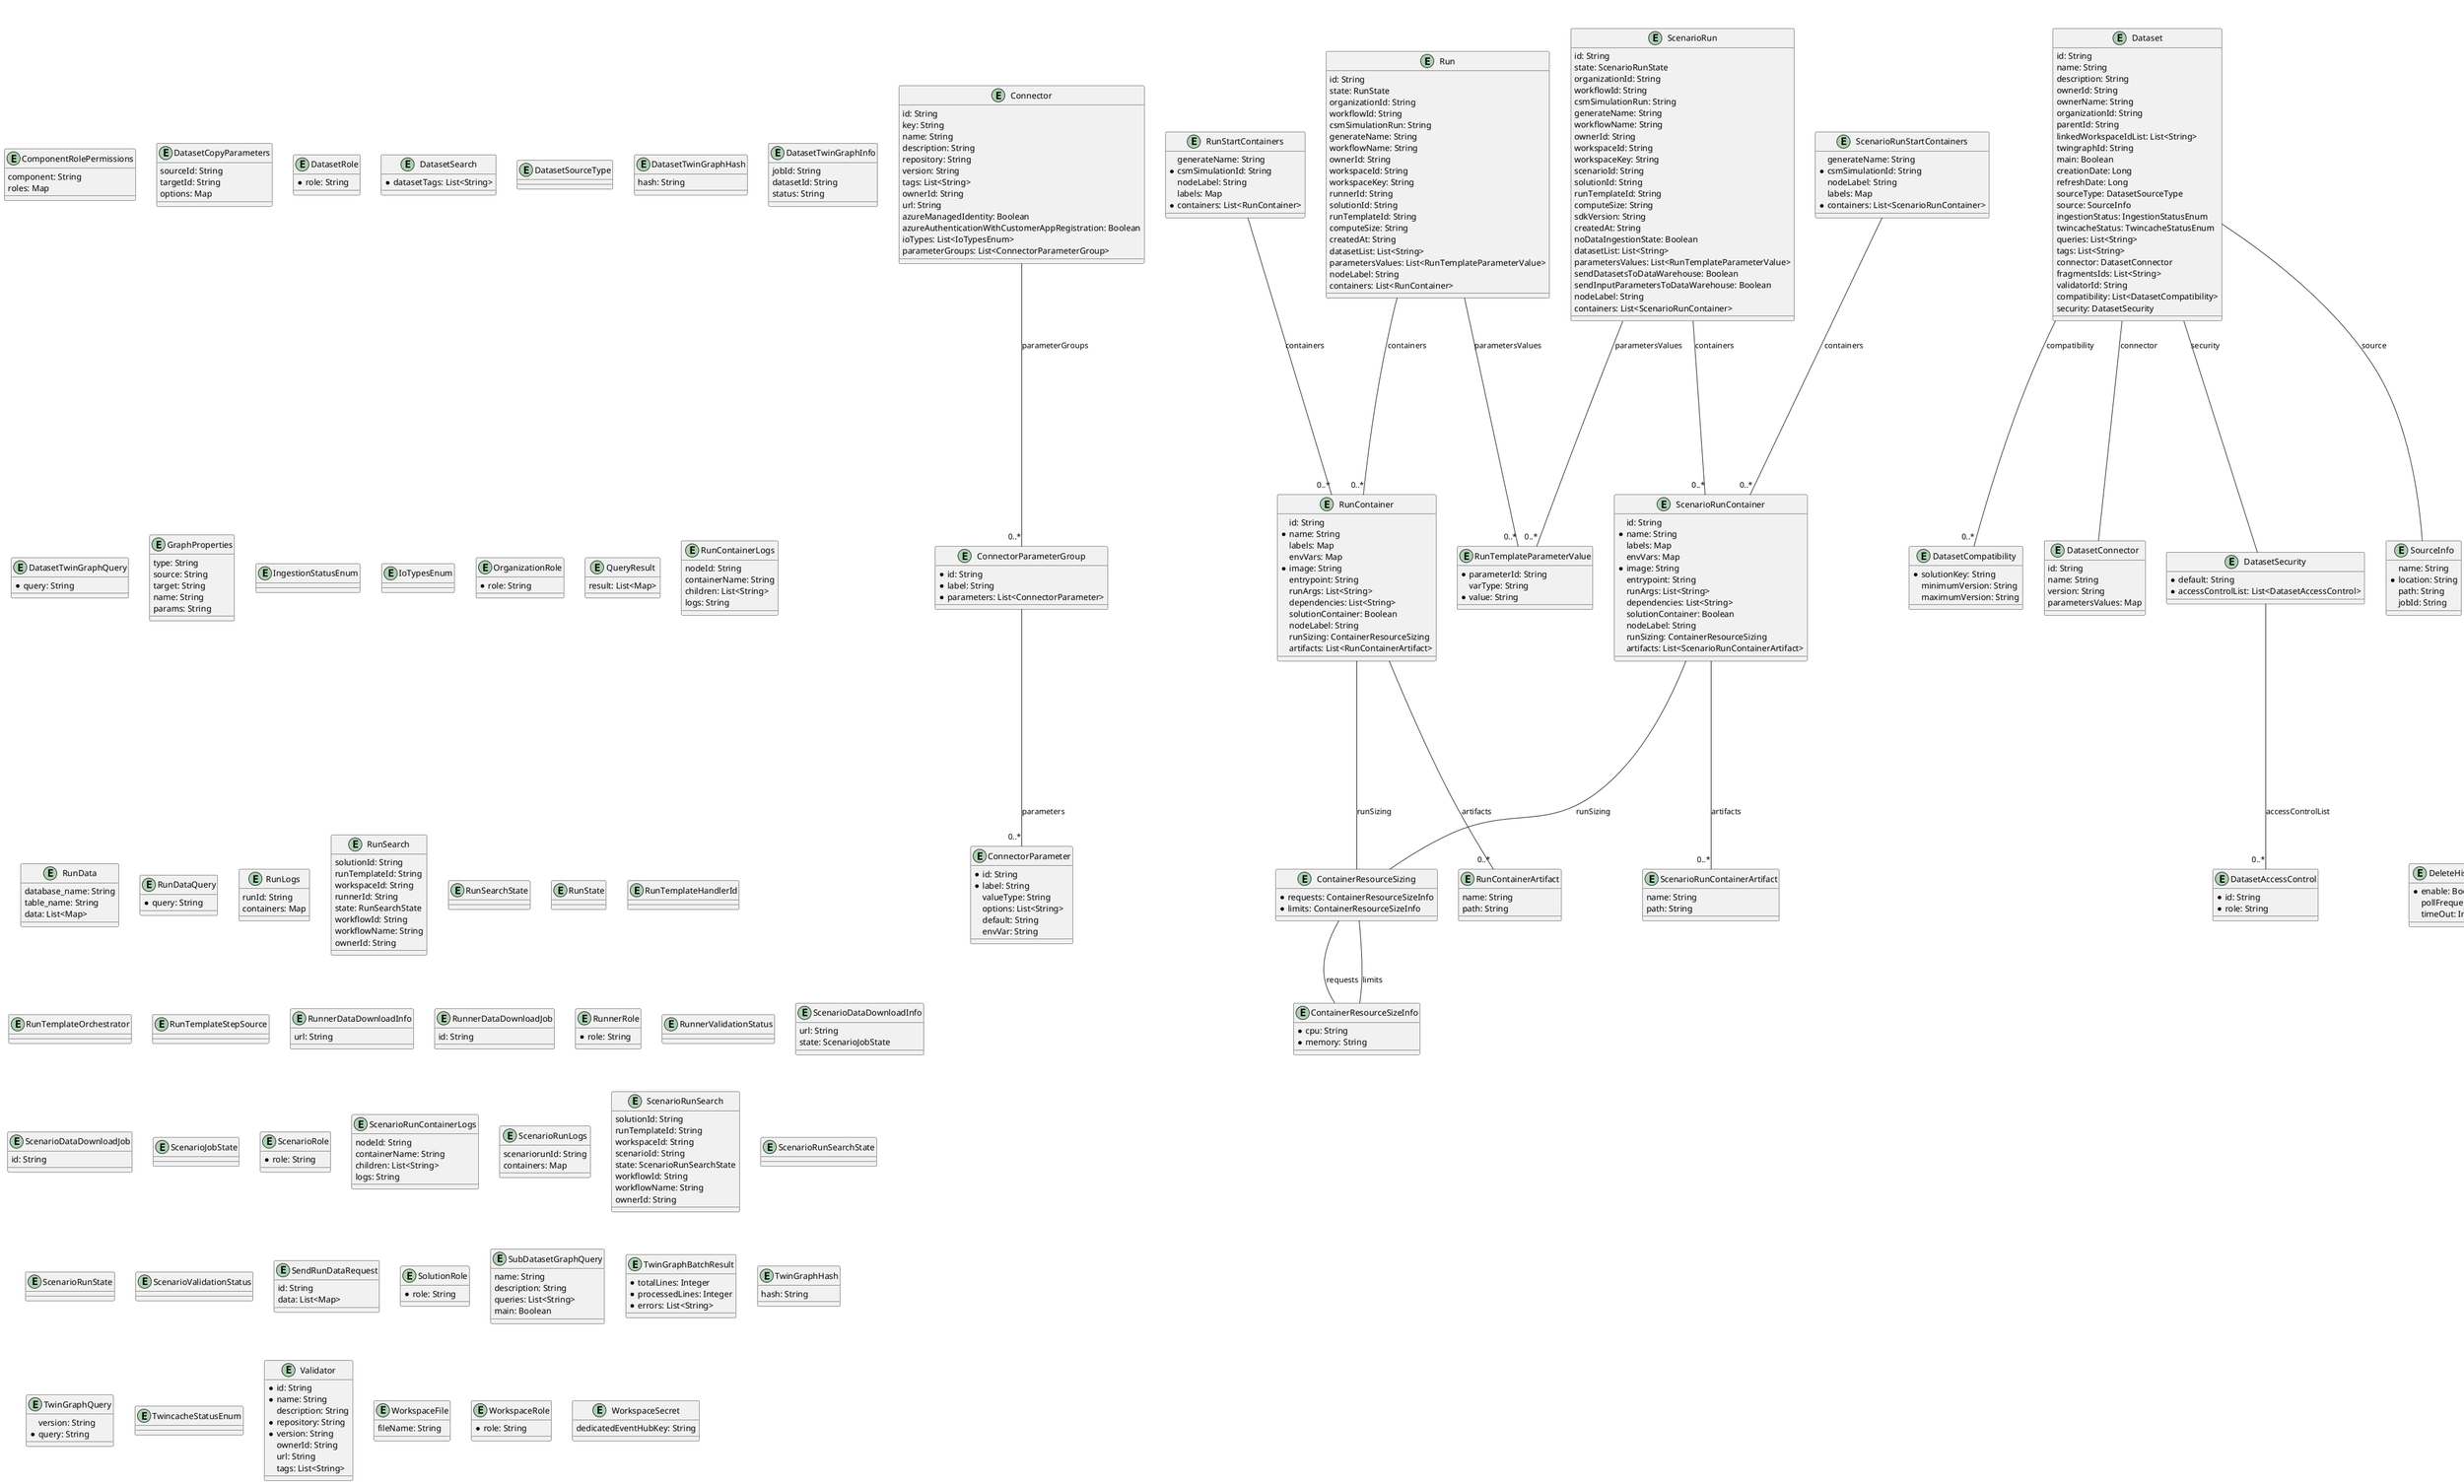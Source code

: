 @startuml

title Cosmo Tech Platform API Schemas Diagram

entity ComponentRolePermissions {
    component: String
    roles: Map
}

entity Connector {
    id: String
    key: String
    name: String
    description: String
    repository: String
    version: String
    tags: List<String>
    ownerId: String
    url: String
    azureManagedIdentity: Boolean
    azureAuthenticationWithCustomerAppRegistration: Boolean
    ioTypes: List<IoTypesEnum>
    parameterGroups: List<ConnectorParameterGroup>
}

entity ConnectorParameter {
    * id: String
    * label: String
    valueType: String
    options: List<String>
    default: String
    envVar: String
}

entity ConnectorParameterGroup {
    * id: String
    * label: String
    * parameters: List<ConnectorParameter>
}

entity ContainerResourceSizeInfo {
    * cpu: String
    * memory: String
}

entity ContainerResourceSizing {
    * requests: ContainerResourceSizeInfo
    * limits: ContainerResourceSizeInfo
}

entity Dataset {
    id: String
    name: String
    description: String
    ownerId: String
    ownerName: String
    organizationId: String
    parentId: String
    linkedWorkspaceIdList: List<String>
    twingraphId: String
    main: Boolean
    creationDate: Long
    refreshDate: Long
    sourceType: DatasetSourceType
    source: SourceInfo
    ingestionStatus: IngestionStatusEnum
    twincacheStatus: TwincacheStatusEnum
    queries: List<String>
    tags: List<String>
    connector: DatasetConnector
    fragmentsIds: List<String>
    validatorId: String
    compatibility: List<DatasetCompatibility>
    security: DatasetSecurity
}

entity DatasetAccessControl {
    * id: String
    * role: String
}

entity DatasetCompatibility {
    * solutionKey: String
    minimumVersion: String
    maximumVersion: String
}

entity DatasetConnector {
    id: String
    name: String
    version: String
    parametersValues: Map
}

entity DatasetCopyParameters {
    sourceId: String
    targetId: String
    options: Map
}

entity DatasetRole {
    * role: String
}

entity DatasetSearch {
    * datasetTags: List<String>
}

entity DatasetSecurity {
    * default: String
    * accessControlList: List<DatasetAccessControl>
}

entity DatasetSourceType {
}

entity DatasetTwinGraphHash {
    hash: String
}

entity DatasetTwinGraphInfo {
    jobId: String
    datasetId: String
    status: String
}

entity DatasetTwinGraphQuery {
    * query: String
}

entity DeleteHistoricalData {
    * enable: Boolean
    pollFrequency: Integer
    timeOut: Integer
}

entity FileUploadMetadata {
    name: String
    size: Integer
}

entity FileUploadValidation {
    nodes: List<FileUploadMetadata>
    edges: List<FileUploadMetadata>
}

entity GraphProperties {
    type: String
    source: String
    target: String
    name: String
    params: String
}

entity IngestionStatusEnum {
}

entity IoTypesEnum {
}

entity Organization {
    id: String
    name: String
    ownerId: String
    services: OrganizationServices
    security: OrganizationSecurity
}

entity OrganizationAccessControl {
    * id: String
    * role: String
}

entity OrganizationRole {
    * role: String
}

entity OrganizationSecurity {
    * default: String
    * accessControlList: List<OrganizationAccessControl>
}

entity OrganizationService {
    cloudService: String
    baseUri: String
    platformService: String
    resourceUri: String
    credentials: Map
}

entity OrganizationServices {
    tenantCredentials: Map
    storage: OrganizationService
    solutionsContainerRegistry: OrganizationService
}

entity QueryResult {
    result: List<Map>
}

entity ResourceSizeInfo {
    * cpu: String
    * memory: String
}

entity Run {
    id: String
    state: RunState
    organizationId: String
    workflowId: String
    csmSimulationRun: String
    generateName: String
    workflowName: String
    ownerId: String
    workspaceId: String
    workspaceKey: String
    runnerId: String
    solutionId: String
    runTemplateId: String
    computeSize: String
    createdAt: String
    datasetList: List<String>
    parametersValues: List<RunTemplateParameterValue>
    nodeLabel: String
    containers: List<RunContainer>
}

entity RunContainer {
    id: String
    * name: String
    labels: Map
    envVars: Map
    * image: String
    entrypoint: String
    runArgs: List<String>
    dependencies: List<String>
    solutionContainer: Boolean
    nodeLabel: String
    runSizing: ContainerResourceSizing
    artifacts: List<RunContainerArtifact>
}

entity RunContainerArtifact {
    name: String
    path: String
}

entity RunContainerLogs {
    nodeId: String
    containerName: String
    children: List<String>
    logs: String
}

entity RunData {
    database_name: String
    table_name: String
    data: List<Map>
}

entity RunDataQuery {
    * query: String
}

entity RunLogs {
    runId: String
    containers: Map
}

entity RunResourceRequested {
    cpu: Long
    memory: Long
}

entity RunSearch {
    solutionId: String
    runTemplateId: String
    workspaceId: String
    runnerId: String
    state: RunSearchState
    workflowId: String
    workflowName: String
    ownerId: String
}

entity RunSearchState {
}

entity RunStartContainers {
    generateName: String
    * csmSimulationId: String
    nodeLabel: String
    labels: Map
    * containers: List<RunContainer>
}

entity RunState {
}

entity RunStatus {
    id: String
    organizationId: String
    workspaceId: String
    runnerId: String
    workflowId: String
    workflowName: String
    startTime: String
    endTime: String
    phase: String
    progress: String
    message: String
    estimatedDuration: Integer
    nodes: List<RunStatusNode>
    state: RunState
}

entity RunStatusNode {
    id: String
    name: String
    containerName: String
    outboundNodes: List<String>
    resourcesDuration: RunResourceRequested
    estimatedDuration: Integer
    hostNodeName: String
    message: String
    phase: String
    progress: String
    startTime: String
    endTime: String
}

entity RunTemplate {
    * id: String
    name: String
    labels: Map
    description: String
    csmSimulation: String
    tags: List<String>
    computeSize: String
    runSizing: RunTemplateResourceSizing
    noDataIngestionState: Boolean
    fetchDatasets: Boolean
    scenarioDataDownloadTransform: Boolean
    fetchScenarioParameters: Boolean
    applyParameters: Boolean
    validateData: Boolean
    sendDatasetsToDataWarehouse: Boolean
    sendInputParametersToDataWarehouse: Boolean
    preRun: Boolean
    run: Boolean
    postRun: Boolean
    parametersJson: Boolean
    parametersHandlerSource: RunTemplateStepSource
    datasetValidatorSource: RunTemplateStepSource
    preRunSource: RunTemplateStepSource
    runSource: RunTemplateStepSource
    postRunSource: RunTemplateStepSource
    scenariodataTransformSource: RunTemplateStepSource
    parameterGroups: List<String>
    stackSteps: Boolean
    gitRepositoryUrl: String
    gitBranchName: String
    runTemplateSourceDir: String
    orchestratorType: RunTemplateOrchestrator
    executionTimeout: Integer
    deleteHistoricalData: DeleteHistoricalData
}

entity RunTemplateHandlerId {
}

entity RunTemplateOrchestrator {
}

entity RunTemplateParameter {
    * id: String
    labels: Map
    varType: String
    defaultValue: String
    minValue: String
    maxValue: String
    regexValidation: String
    options: Map
}

entity RunTemplateParameterGroup {
    * id: String
    labels: Map
    isTable: Boolean
    options: Map
    parentId: String
    parameters: List<String>
}

entity RunTemplateParameterValue {
    * parameterId: String
    varType: String
    * value: String
}

entity RunTemplateResourceSizing {
    * requests: ResourceSizeInfo
    * limits: ResourceSizeInfo
}

entity RunTemplateStepSource {
}

entity Runner {
    id: String
    name: String
    description: String
    tags: List<String>
    parentId: String
    ownerId: String
    rootId: String
    solutionId: String
    runTemplateId: String
    organizationId: String
    workspaceId: String
    creationDate: Long
    lastUpdate: Long
    ownerName: String
    solutionName: String
    runTemplateName: String
    datasetList: List<String>
    runSizing: RunnerResourceSizing
    parametersValues: List<RunnerRunTemplateParameterValue>
    lastRunId: String
    validationStatus: RunnerValidationStatus
    security: RunnerSecurity
}

entity RunnerAccessControl {
    * id: String
    * role: String
}

entity RunnerChangedParameterValue {
    parameterId: String
    varType: String
    value: String
    comparedValue: String
}

entity RunnerComparisonResult {
    runnerId: String
    comparedRunnerId: String
    changedValues: List<RunnerChangedParameterValue>
}

entity RunnerDataDownloadInfo {
    url: String
}

entity RunnerDataDownloadJob {
    id: String
}

entity RunnerResourceSizing {
    * requests: ResourceSizeInfo
    * limits: ResourceSizeInfo
}

entity RunnerRole {
    * role: String
}

entity RunnerRunTemplateParameterValue {
    * parameterId: String
    varType: String
    * value: String
    isInherited: Boolean
}

entity RunnerSecurity {
    * default: String
    * accessControlList: List<RunnerAccessControl>
}

entity RunnerValidationStatus {
}

entity Scenario {
    id: String
    name: String
    description: String
    tags: List<String>
    parentId: String
    ownerId: String
    rootId: String
    solutionId: String
    runTemplateId: String
    organizationId: String
    workspaceId: String
    state: ScenarioJobState
    creationDate: Long
    lastUpdate: Long
    ownerName: String
    solutionName: String
    runTemplateName: String
    datasetList: List<String>
    runSizing: ScenarioResourceSizing
    parametersValues: List<ScenarioRunTemplateParameterValue>
    lastRun: ScenarioLastRun
    parentLastRun: ScenarioLastRun
    rootLastRun: ScenarioLastRun
    validationStatus: ScenarioValidationStatus
    security: ScenarioSecurity
}

entity ScenarioAccessControl {
    * id: String
    * role: String
}

entity ScenarioChangedParameterValue {
    parameterId: String
    varType: String
    value: String
    comparedValue: String
}

entity ScenarioComparisonResult {
    scenarioId: String
    comparedScenarioId: String
    changedValues: List<ScenarioChangedParameterValue>
}

entity ScenarioDataDownloadInfo {
    url: String
    state: ScenarioJobState
}

entity ScenarioDataDownloadJob {
    id: String
}

entity ScenarioJobState {
}

entity ScenarioLastRun {
    scenarioRunId: String
    csmSimulationRun: String
    workflowId: String
    workflowName: String
}

entity ScenarioResourceSizing {
    * requests: ResourceSizeInfo
    * limits: ResourceSizeInfo
}

entity ScenarioRole {
    * role: String
}

entity ScenarioRun {
    id: String
    state: ScenarioRunState
    organizationId: String
    workflowId: String
    csmSimulationRun: String
    generateName: String
    workflowName: String
    ownerId: String
    workspaceId: String
    workspaceKey: String
    scenarioId: String
    solutionId: String
    runTemplateId: String
    computeSize: String
    sdkVersion: String
    createdAt: String
    noDataIngestionState: Boolean
    datasetList: List<String>
    parametersValues: List<RunTemplateParameterValue>
    sendDatasetsToDataWarehouse: Boolean
    sendInputParametersToDataWarehouse: Boolean
    nodeLabel: String
    containers: List<ScenarioRunContainer>
}

entity ScenarioRunContainer {
    id: String
    * name: String
    labels: Map
    envVars: Map
    * image: String
    entrypoint: String
    runArgs: List<String>
    dependencies: List<String>
    solutionContainer: Boolean
    nodeLabel: String
    runSizing: ContainerResourceSizing
    artifacts: List<ScenarioRunContainerArtifact>
}

entity ScenarioRunContainerArtifact {
    name: String
    path: String
}

entity ScenarioRunContainerLogs {
    nodeId: String
    containerName: String
    children: List<String>
    logs: String
}

entity ScenarioRunLogs {
    scenariorunId: String
    containers: Map
}

entity ScenarioRunResourceRequested {
    cpu: Long
    memory: Long
}

entity ScenarioRunSearch {
    solutionId: String
    runTemplateId: String
    workspaceId: String
    scenarioId: String
    state: ScenarioRunSearchState
    workflowId: String
    workflowName: String
    ownerId: String
}

entity ScenarioRunSearchState {
}

entity ScenarioRunStartContainers {
    generateName: String
    * csmSimulationId: String
    nodeLabel: String
    labels: Map
    * containers: List<ScenarioRunContainer>
}

entity ScenarioRunState {
}

entity ScenarioRunStatus {
    id: String
    organizationId: String
    workflowId: String
    workflowName: String
    startTime: String
    endTime: String
    phase: String
    progress: String
    message: String
    estimatedDuration: Integer
    nodes: List<ScenarioRunStatusNode>
    state: ScenarioRunState
}

entity ScenarioRunStatusNode {
    id: String
    name: String
    containerName: String
    outboundNodes: List<String>
    resourcesDuration: ScenarioRunResourceRequested
    estimatedDuration: Integer
    hostNodeName: String
    message: String
    phase: String
    progress: String
    startTime: String
    endTime: String
}

entity ScenarioRunTemplateParameterValue {
    * parameterId: String
    varType: String
    * value: String
    isInherited: Boolean
}

entity ScenarioSecurity {
    * default: String
    * accessControlList: List<ScenarioAccessControl>
}

entity ScenarioValidationStatus {
}

entity SendRunDataRequest {
    id: String
    data: List<Map>
}

entity Solution {
    id: String
    organizationId: String
    key: String
    name: String
    description: String
    repository: String
    alwaysPull: Boolean
    csmSimulator: String
    version: String
    ownerId: String
    sdkVersion: String
    url: String
    tags: List<String>
    parameters: List<RunTemplateParameter>
    parameterGroups: List<RunTemplateParameterGroup>
    * runTemplates: List<RunTemplate>
    security: SolutionSecurity
}

entity SolutionAccessControl {
    * id: String
    * role: String
}

entity SolutionRole {
    * role: String
}

entity SolutionSecurity {
    * default: String
    * accessControlList: List<SolutionAccessControl>
}

entity SourceInfo {
    name: String
    * location: String
    path: String
    jobId: String
}

entity SubDatasetGraphQuery {
    name: String
    description: String
    queries: List<String>
    main: Boolean
}

entity TwinGraphBatchResult {
    * totalLines: Integer
    * processedLines: Integer
    * errors: List<String>
}

entity TwinGraphHash {
    hash: String
}

entity TwinGraphQuery {
    version: String
    * query: String
}

entity TwincacheStatusEnum {
}

entity Validator {
    * id: String
    * name: String
    description: String
    * repository: String
    * version: String
    ownerId: String
    url: String
    tags: List<String>
}

entity Workspace {
    id: String
    organizationId: String
    * key: String
    * name: String
    description: String
    linkedDatasetIdList: List<String>
    version: String
    tags: List<String>
    ownerId: String
    * solution: WorkspaceSolution
    webApp: WorkspaceWebApp
    sendInputToDataWarehouse: Boolean
    useDedicatedEventHubNamespace: Boolean
    dedicatedEventHubSasKeyName: String
    dedicatedEventHubAuthenticationStrategy: String
    sendScenarioRunToEventHub: Boolean
    sendScenarioMetadataToEventHub: Boolean
    datasetCopy: Boolean
    security: WorkspaceSecurity
}

entity WorkspaceAccessControl {
    * id: String
    * role: String
}

entity WorkspaceFile {
    fileName: String
}

entity WorkspaceRole {
    * role: String
}

entity WorkspaceSecret {
    dedicatedEventHubKey: String
}

entity WorkspaceSecurity {
    * default: String
    * accessControlList: List<WorkspaceAccessControl>
}

entity WorkspaceSolution {
    solutionId: String
    runTemplateFilter: List<String>
    defaultRunTemplateDataset: Map
}

entity WorkspaceWebApp {
    * url: String
    iframes: Map
    options: Map
}


ContainerResourceSizing -- ContainerResourceSizeInfo : requests
ContainerResourceSizing -- ContainerResourceSizeInfo : limits
SolutionSecurity -- "0..*" SolutionAccessControl : accessControlList
Scenario -- ScenarioResourceSizing : runSizing
Scenario -- "0..*" ScenarioRunTemplateParameterValue : parametersValues
Scenario -- ScenarioLastRun : lastRun
Scenario -- ScenarioLastRun : parentLastRun
Scenario -- ScenarioLastRun : rootLastRun
Scenario -- ScenarioSecurity : security
ScenarioRunStatus -- "0..*" ScenarioRunStatusNode : nodes
ScenarioResourceSizing -- ResourceSizeInfo : requests
ScenarioResourceSizing -- ResourceSizeInfo : limits
ScenarioSecurity -- "0..*" ScenarioAccessControl : accessControlList
Organization -- OrganizationServices : services
Organization -- OrganizationSecurity : security
FileUploadValidation -- "0..*" FileUploadMetadata : nodes
FileUploadValidation -- "0..*" FileUploadMetadata : edges
RunTemplate -- RunTemplateResourceSizing : runSizing
RunTemplate -- DeleteHistoricalData : deleteHistoricalData
Solution -- "0..*" RunTemplateParameter : parameters
Solution -- "0..*" RunTemplateParameterGroup : parameterGroups
Solution -- "0..*" RunTemplate : runTemplates
Solution -- SolutionSecurity : security
ScenarioComparisonResult -- "0..*" ScenarioChangedParameterValue : changedValues
Dataset -- SourceInfo : source
Dataset -- DatasetConnector : connector
Dataset -- "0..*" DatasetCompatibility : compatibility
Dataset -- DatasetSecurity : security
Run -- "0..*" RunTemplateParameterValue : parametersValues
Run -- "0..*" RunContainer : containers
OrganizationSecurity -- "0..*" OrganizationAccessControl : accessControlList
RunnerResourceSizing -- ResourceSizeInfo : requests
RunnerResourceSizing -- ResourceSizeInfo : limits
ScenarioRunStartContainers -- "0..*" ScenarioRunContainer : containers
RunTemplateResourceSizing -- ResourceSizeInfo : requests
RunTemplateResourceSizing -- ResourceSizeInfo : limits
DatasetSecurity -- "0..*" DatasetAccessControl : accessControlList
ScenarioRunContainer -- ContainerResourceSizing : runSizing
ScenarioRunContainer -- "0..*" ScenarioRunContainerArtifact : artifacts
RunStartContainers -- "0..*" RunContainer : containers
WorkspaceSecurity -- "0..*" WorkspaceAccessControl : accessControlList
ConnectorParameterGroup -- "0..*" ConnectorParameter : parameters
OrganizationServices -- OrganizationService : storage
OrganizationServices -- OrganizationService : solutionsContainerRegistry
ScenarioRun -- "0..*" RunTemplateParameterValue : parametersValues
ScenarioRun -- "0..*" ScenarioRunContainer : containers
RunContainer -- ContainerResourceSizing : runSizing
RunContainer -- "0..*" RunContainerArtifact : artifacts
ScenarioRunStatusNode -- ScenarioRunResourceRequested : resourcesDuration
Connector -- "0..*" ConnectorParameterGroup : parameterGroups
Runner -- RunnerResourceSizing : runSizing
Runner -- "0..*" RunnerRunTemplateParameterValue : parametersValues
Runner -- RunnerSecurity : security
RunStatus -- "0..*" RunStatusNode : nodes
RunnerSecurity -- "0..*" RunnerAccessControl : accessControlList
RunStatusNode -- RunResourceRequested : resourcesDuration
RunnerComparisonResult -- "0..*" RunnerChangedParameterValue : changedValues
Workspace -- WorkspaceSolution : solution
Workspace -- WorkspaceWebApp : webApp
Workspace -- WorkspaceSecurity : security

@enduml